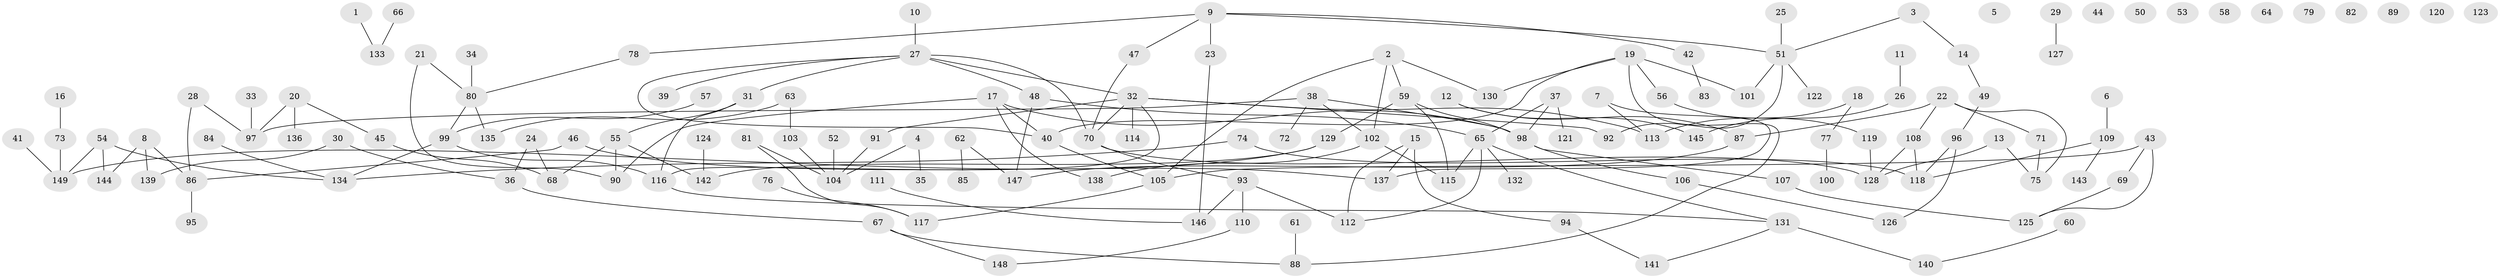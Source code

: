 // coarse degree distribution, {1: 0.265625, 12: 0.015625, 5: 0.078125, 0: 0.1875, 3: 0.125, 2: 0.1875, 16: 0.015625, 4: 0.0625, 7: 0.03125, 6: 0.03125}
// Generated by graph-tools (version 1.1) at 2025/16/03/04/25 18:16:31]
// undirected, 149 vertices, 173 edges
graph export_dot {
graph [start="1"]
  node [color=gray90,style=filled];
  1;
  2;
  3;
  4;
  5;
  6;
  7;
  8;
  9;
  10;
  11;
  12;
  13;
  14;
  15;
  16;
  17;
  18;
  19;
  20;
  21;
  22;
  23;
  24;
  25;
  26;
  27;
  28;
  29;
  30;
  31;
  32;
  33;
  34;
  35;
  36;
  37;
  38;
  39;
  40;
  41;
  42;
  43;
  44;
  45;
  46;
  47;
  48;
  49;
  50;
  51;
  52;
  53;
  54;
  55;
  56;
  57;
  58;
  59;
  60;
  61;
  62;
  63;
  64;
  65;
  66;
  67;
  68;
  69;
  70;
  71;
  72;
  73;
  74;
  75;
  76;
  77;
  78;
  79;
  80;
  81;
  82;
  83;
  84;
  85;
  86;
  87;
  88;
  89;
  90;
  91;
  92;
  93;
  94;
  95;
  96;
  97;
  98;
  99;
  100;
  101;
  102;
  103;
  104;
  105;
  106;
  107;
  108;
  109;
  110;
  111;
  112;
  113;
  114;
  115;
  116;
  117;
  118;
  119;
  120;
  121;
  122;
  123;
  124;
  125;
  126;
  127;
  128;
  129;
  130;
  131;
  132;
  133;
  134;
  135;
  136;
  137;
  138;
  139;
  140;
  141;
  142;
  143;
  144;
  145;
  146;
  147;
  148;
  149;
  1 -- 133;
  2 -- 59;
  2 -- 102;
  2 -- 105;
  2 -- 130;
  3 -- 14;
  3 -- 51;
  4 -- 35;
  4 -- 104;
  6 -- 109;
  7 -- 113;
  7 -- 137;
  8 -- 86;
  8 -- 139;
  8 -- 144;
  9 -- 23;
  9 -- 42;
  9 -- 47;
  9 -- 51;
  9 -- 78;
  10 -- 27;
  11 -- 26;
  12 -- 87;
  12 -- 145;
  13 -- 75;
  13 -- 128;
  14 -- 49;
  15 -- 94;
  15 -- 112;
  15 -- 137;
  16 -- 73;
  17 -- 40;
  17 -- 90;
  17 -- 98;
  17 -- 138;
  18 -- 77;
  18 -- 113;
  19 -- 40;
  19 -- 56;
  19 -- 88;
  19 -- 101;
  19 -- 130;
  20 -- 45;
  20 -- 97;
  20 -- 136;
  21 -- 80;
  21 -- 90;
  22 -- 71;
  22 -- 75;
  22 -- 87;
  22 -- 108;
  23 -- 146;
  24 -- 36;
  24 -- 68;
  25 -- 51;
  26 -- 145;
  27 -- 31;
  27 -- 32;
  27 -- 39;
  27 -- 40;
  27 -- 48;
  27 -- 70;
  28 -- 86;
  28 -- 97;
  29 -- 127;
  30 -- 36;
  30 -- 139;
  31 -- 55;
  31 -- 116;
  32 -- 70;
  32 -- 91;
  32 -- 92;
  32 -- 113;
  32 -- 114;
  32 -- 116;
  33 -- 97;
  34 -- 80;
  36 -- 67;
  37 -- 65;
  37 -- 98;
  37 -- 121;
  38 -- 72;
  38 -- 97;
  38 -- 98;
  38 -- 102;
  40 -- 105;
  41 -- 149;
  42 -- 83;
  43 -- 69;
  43 -- 105;
  43 -- 125;
  45 -- 68;
  46 -- 86;
  46 -- 137;
  47 -- 70;
  48 -- 65;
  48 -- 147;
  49 -- 96;
  51 -- 92;
  51 -- 101;
  51 -- 122;
  52 -- 104;
  54 -- 134;
  54 -- 144;
  54 -- 149;
  55 -- 68;
  55 -- 90;
  55 -- 142;
  56 -- 119;
  57 -- 99;
  59 -- 98;
  59 -- 115;
  59 -- 129;
  60 -- 140;
  61 -- 88;
  62 -- 85;
  62 -- 147;
  63 -- 103;
  63 -- 135;
  65 -- 112;
  65 -- 115;
  65 -- 131;
  65 -- 132;
  66 -- 133;
  67 -- 88;
  67 -- 148;
  69 -- 125;
  70 -- 93;
  70 -- 128;
  71 -- 75;
  73 -- 149;
  74 -- 118;
  74 -- 134;
  76 -- 117;
  77 -- 100;
  78 -- 80;
  80 -- 99;
  80 -- 135;
  81 -- 104;
  81 -- 117;
  84 -- 134;
  86 -- 95;
  87 -- 147;
  91 -- 104;
  93 -- 110;
  93 -- 112;
  93 -- 146;
  94 -- 141;
  96 -- 118;
  96 -- 126;
  98 -- 106;
  98 -- 107;
  99 -- 116;
  99 -- 134;
  102 -- 115;
  102 -- 138;
  103 -- 104;
  105 -- 117;
  106 -- 126;
  107 -- 125;
  108 -- 118;
  108 -- 128;
  109 -- 118;
  109 -- 143;
  110 -- 148;
  111 -- 146;
  116 -- 131;
  119 -- 128;
  124 -- 142;
  129 -- 142;
  129 -- 149;
  131 -- 140;
  131 -- 141;
}
